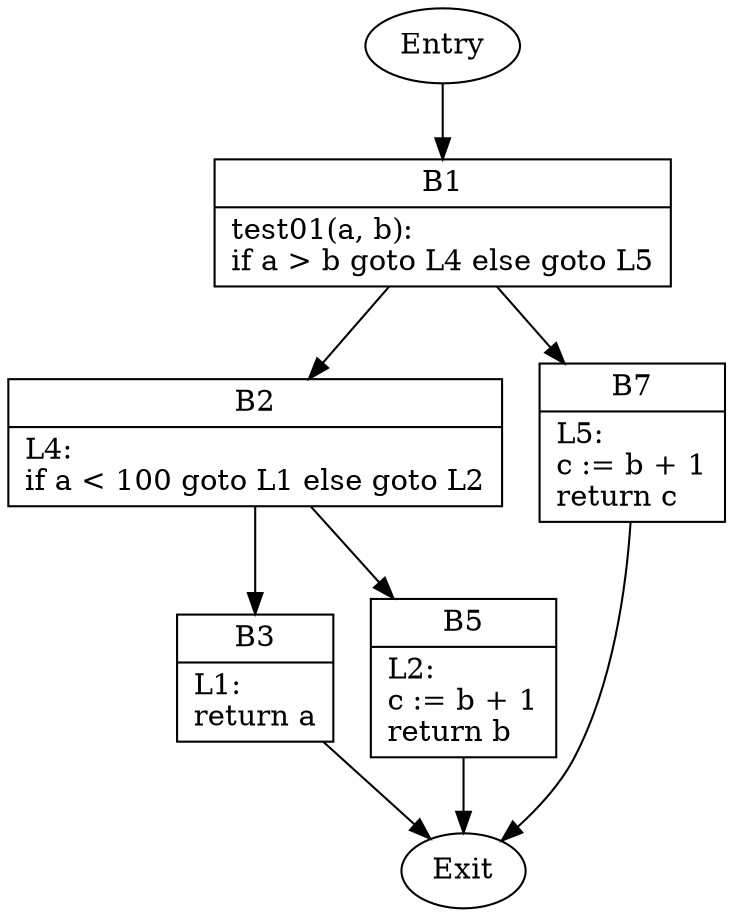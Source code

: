 digraph CFG {
    B1 [shape=record label="{B1|test01(a, b):\lif a \> b goto L4 else goto L5\l}"];
    B2 [shape=record label="{B2|L4:\lif a \< 100 goto L1 else goto L2\l}"];
    B3 [shape=record label="{B3|L1:\lreturn a\l}"];
    B5 [shape=record label="{B5|L2:\lc := b + 1\lreturn b\l}"];
    B7 [shape=record label="{B7|L5:\lc := b + 1\lreturn c\l}"];
    Entry -> B1;
    B1 -> B2;
    B1 -> B7;
    B2 -> B3;
    B2 -> B5;
    B3 -> Exit;
    B5 -> Exit;
    B7 -> Exit;
}
